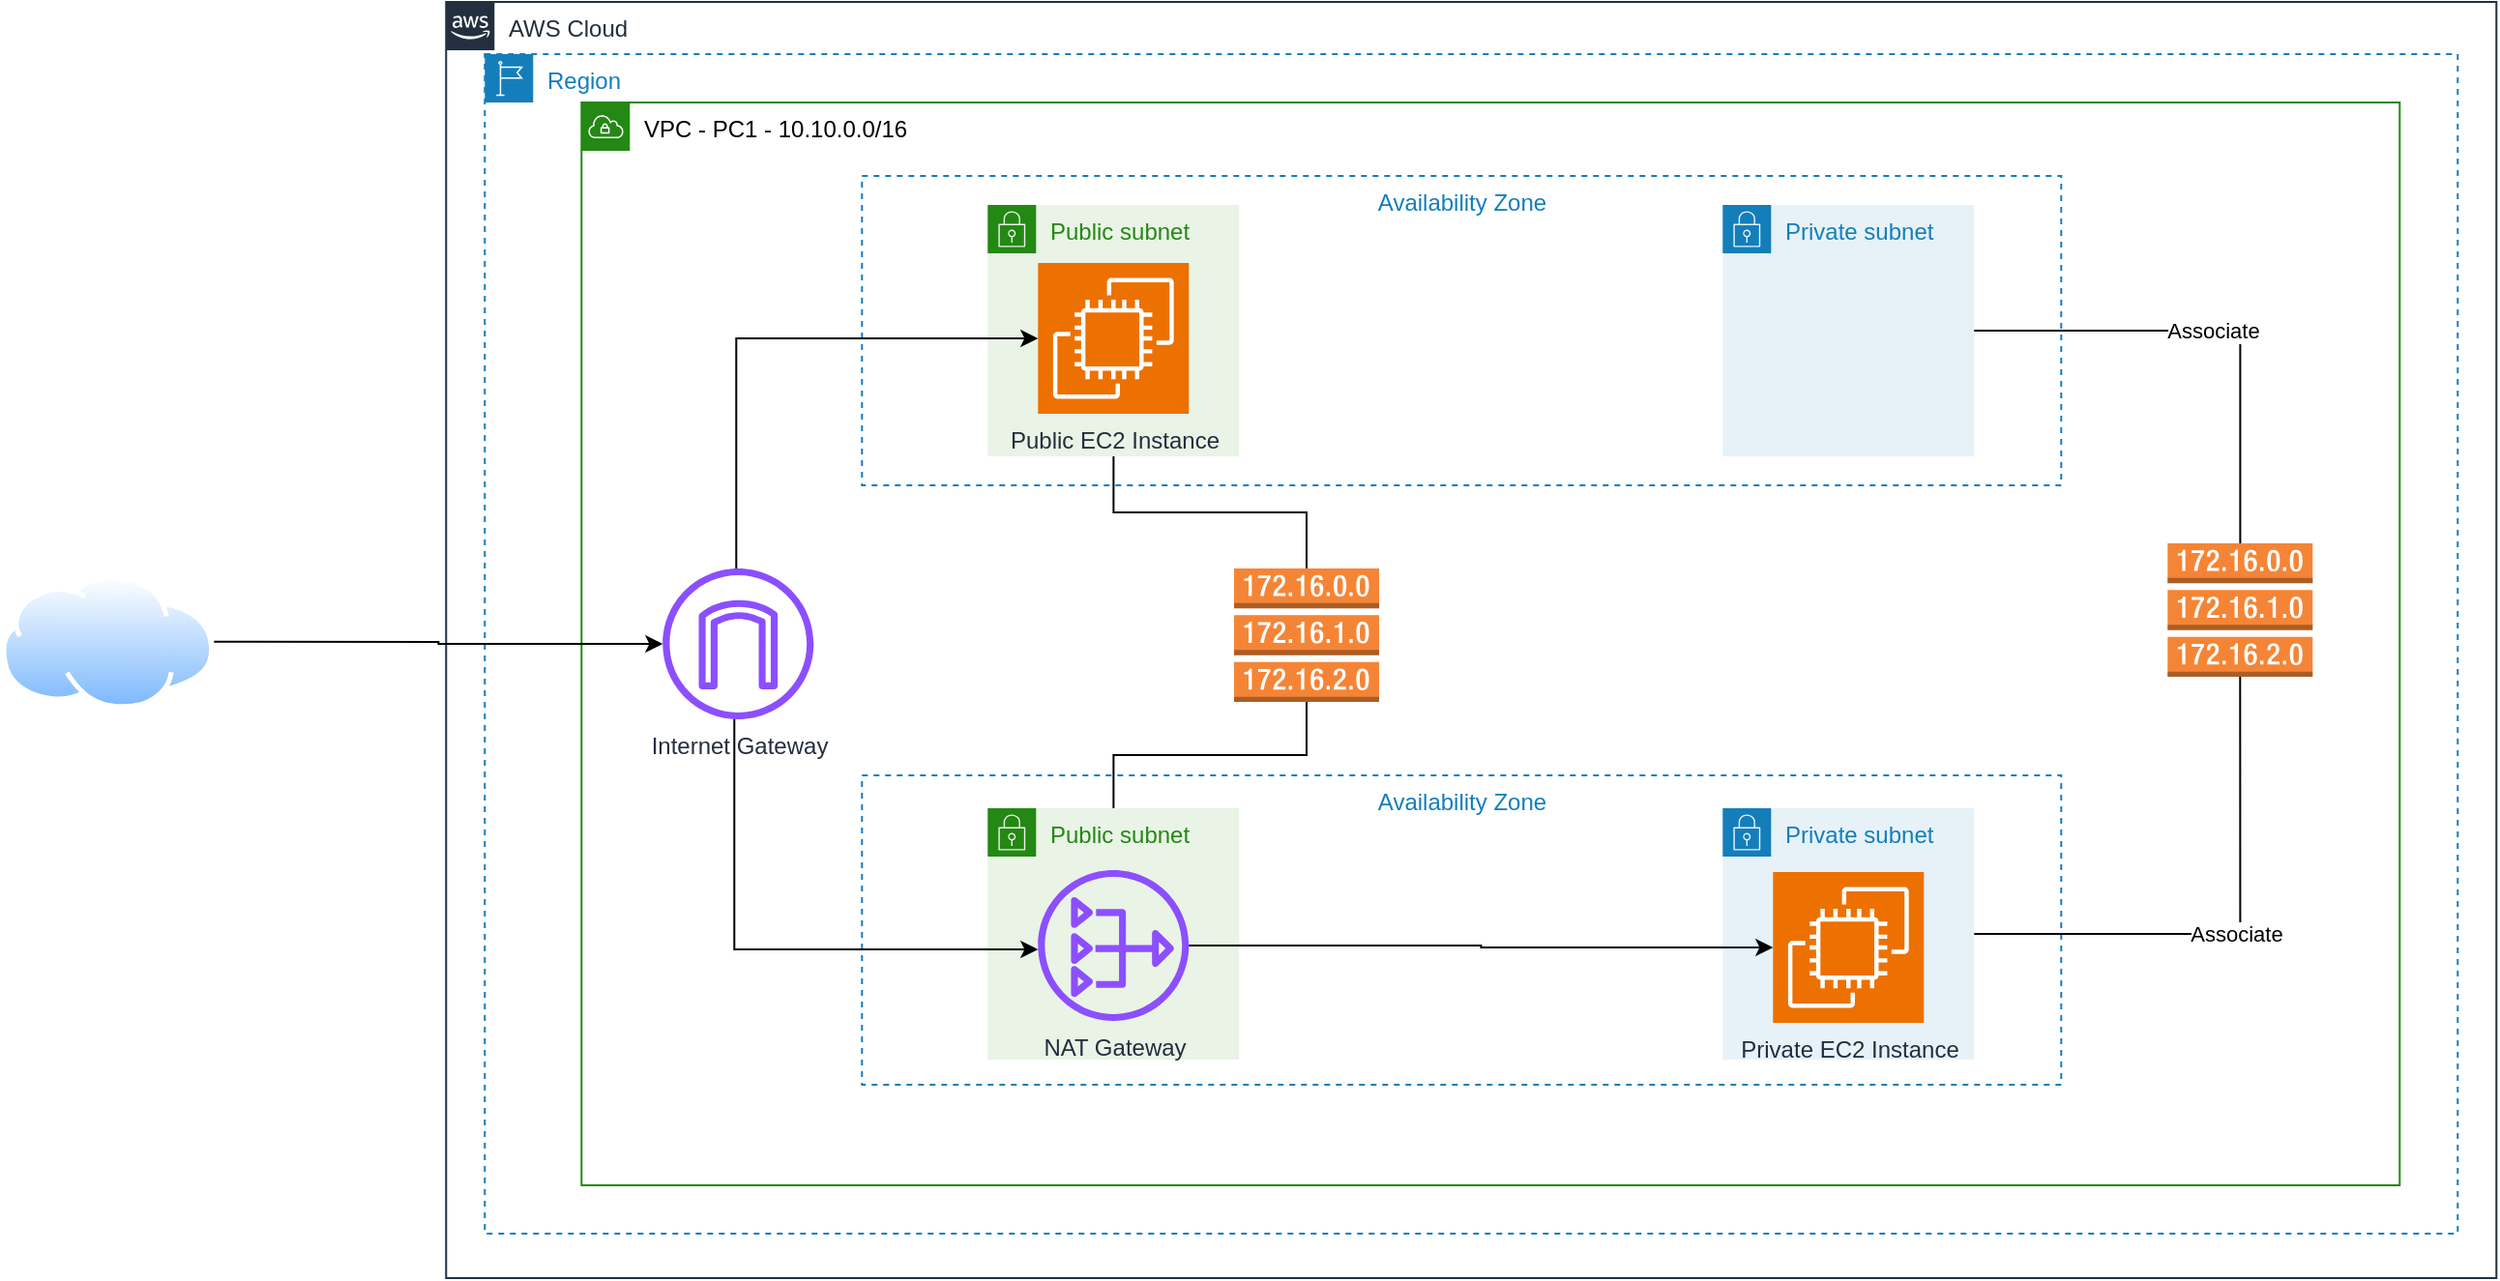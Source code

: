 <mxfile version="21.8.2" type="device" pages="2">
  <diagram name="Page-1" id="Sou4TZmcMqiSRIvOzu2-">
    <mxGraphModel dx="1668" dy="965" grid="1" gridSize="10" guides="1" tooltips="1" connect="1" arrows="1" fold="1" page="1" pageScale="1" pageWidth="1654" pageHeight="1169" math="0" shadow="0">
      <root>
        <mxCell id="0" />
        <mxCell id="1" parent="0" />
        <mxCell id="TC37cvvFxbbLBeFXpX5r-1" value="AWS Cloud" style="points=[[0,0],[0.25,0],[0.5,0],[0.75,0],[1,0],[1,0.25],[1,0.5],[1,0.75],[1,1],[0.75,1],[0.5,1],[0.25,1],[0,1],[0,0.75],[0,0.5],[0,0.25]];outlineConnect=0;gradientColor=none;html=1;whiteSpace=wrap;fontSize=12;fontStyle=0;container=1;pointerEvents=0;collapsible=0;recursiveResize=0;shape=mxgraph.aws4.group;grIcon=mxgraph.aws4.group_aws_cloud_alt;strokeColor=#232F3E;fillColor=none;verticalAlign=top;align=left;spacingLeft=30;fontColor=#232F3E;dashed=0;" parent="1" vertex="1">
          <mxGeometry x="419.65" y="280" width="1060" height="660" as="geometry" />
        </mxCell>
        <mxCell id="TC37cvvFxbbLBeFXpX5r-5" value="Region" style="points=[[0,0],[0.25,0],[0.5,0],[0.75,0],[1,0],[1,0.25],[1,0.5],[1,0.75],[1,1],[0.75,1],[0.5,1],[0.25,1],[0,1],[0,0.75],[0,0.5],[0,0.25]];outlineConnect=0;gradientColor=none;html=1;whiteSpace=wrap;fontSize=12;fontStyle=0;container=1;pointerEvents=0;collapsible=0;recursiveResize=0;shape=mxgraph.aws4.group;grIcon=mxgraph.aws4.group_region;strokeColor=#147EBA;fillColor=none;verticalAlign=top;align=left;spacingLeft=30;fontColor=#147EBA;dashed=1;" parent="TC37cvvFxbbLBeFXpX5r-1" vertex="1">
          <mxGeometry x="20" y="27" width="1020" height="610" as="geometry" />
        </mxCell>
        <mxCell id="TC37cvvFxbbLBeFXpX5r-2" value="&lt;font color=&quot;#000000&quot;&gt;VPC - PC1 - 10.10.0.0/16&lt;/font&gt;" style="points=[[0,0],[0.25,0],[0.5,0],[0.75,0],[1,0],[1,0.25],[1,0.5],[1,0.75],[1,1],[0.75,1],[0.5,1],[0.25,1],[0,1],[0,0.75],[0,0.5],[0,0.25]];outlineConnect=0;gradientColor=none;html=1;whiteSpace=wrap;fontSize=12;fontStyle=0;container=1;pointerEvents=0;collapsible=0;recursiveResize=0;shape=mxgraph.aws4.group;grIcon=mxgraph.aws4.group_vpc;strokeColor=#248814;fillColor=none;verticalAlign=top;align=left;spacingLeft=30;fontColor=#AAB7B8;dashed=0;" parent="TC37cvvFxbbLBeFXpX5r-5" vertex="1">
          <mxGeometry x="50" y="25" width="940" height="560" as="geometry" />
        </mxCell>
        <mxCell id="TC37cvvFxbbLBeFXpX5r-3" value="Availability Zone" style="fillColor=none;strokeColor=#147EBA;dashed=1;verticalAlign=top;fontStyle=0;fontColor=#147EBA;whiteSpace=wrap;html=1;" parent="TC37cvvFxbbLBeFXpX5r-2" vertex="1">
          <mxGeometry x="145" y="38" width="620" height="160" as="geometry" />
        </mxCell>
        <mxCell id="TC37cvvFxbbLBeFXpX5r-4" value="Availability Zone" style="fillColor=none;strokeColor=#147EBA;dashed=1;verticalAlign=top;fontStyle=0;fontColor=#147EBA;whiteSpace=wrap;html=1;" parent="TC37cvvFxbbLBeFXpX5r-2" vertex="1">
          <mxGeometry x="145" y="348" width="620" height="160" as="geometry" />
        </mxCell>
        <mxCell id="TC37cvvFxbbLBeFXpX5r-8" value="Internet Gateway" style="sketch=0;outlineConnect=0;fontColor=#232F3E;gradientColor=none;fillColor=#8C4FFF;strokeColor=none;dashed=0;verticalLabelPosition=bottom;verticalAlign=top;align=center;html=1;fontSize=12;fontStyle=0;aspect=fixed;pointerEvents=1;shape=mxgraph.aws4.internet_gateway;" parent="TC37cvvFxbbLBeFXpX5r-2" vertex="1">
          <mxGeometry x="42" y="241" width="78" height="78" as="geometry" />
        </mxCell>
        <mxCell id="TC37cvvFxbbLBeFXpX5r-10" value="Public subnet" style="points=[[0,0],[0.25,0],[0.5,0],[0.75,0],[1,0],[1,0.25],[1,0.5],[1,0.75],[1,1],[0.75,1],[0.5,1],[0.25,1],[0,1],[0,0.75],[0,0.5],[0,0.25]];outlineConnect=0;gradientColor=none;html=1;whiteSpace=wrap;fontSize=12;fontStyle=0;container=1;pointerEvents=0;collapsible=0;recursiveResize=0;shape=mxgraph.aws4.group;grIcon=mxgraph.aws4.group_security_group;grStroke=0;strokeColor=#248814;fillColor=#E9F3E6;verticalAlign=top;align=left;spacingLeft=30;fontColor=#248814;dashed=0;" parent="TC37cvvFxbbLBeFXpX5r-2" vertex="1">
          <mxGeometry x="210" y="53" width="130" height="130" as="geometry" />
        </mxCell>
        <mxCell id="TC37cvvFxbbLBeFXpX5r-11" value="Private subnet" style="points=[[0,0],[0.25,0],[0.5,0],[0.75,0],[1,0],[1,0.25],[1,0.5],[1,0.75],[1,1],[0.75,1],[0.5,1],[0.25,1],[0,1],[0,0.75],[0,0.5],[0,0.25]];outlineConnect=0;gradientColor=none;html=1;whiteSpace=wrap;fontSize=12;fontStyle=0;container=1;pointerEvents=0;collapsible=0;recursiveResize=0;shape=mxgraph.aws4.group;grIcon=mxgraph.aws4.group_security_group;grStroke=0;strokeColor=#147EBA;fillColor=#E6F2F8;verticalAlign=top;align=left;spacingLeft=30;fontColor=#147EBA;dashed=0;" parent="TC37cvvFxbbLBeFXpX5r-2" vertex="1">
          <mxGeometry x="590" y="53" width="130" height="130" as="geometry" />
        </mxCell>
        <mxCell id="TC37cvvFxbbLBeFXpX5r-12" value="Public subnet" style="points=[[0,0],[0.25,0],[0.5,0],[0.75,0],[1,0],[1,0.25],[1,0.5],[1,0.75],[1,1],[0.75,1],[0.5,1],[0.25,1],[0,1],[0,0.75],[0,0.5],[0,0.25]];outlineConnect=0;gradientColor=none;html=1;whiteSpace=wrap;fontSize=12;fontStyle=0;container=1;pointerEvents=0;collapsible=0;recursiveResize=0;shape=mxgraph.aws4.group;grIcon=mxgraph.aws4.group_security_group;grStroke=0;strokeColor=#248814;fillColor=#E9F3E6;verticalAlign=top;align=left;spacingLeft=30;fontColor=#248814;dashed=0;" parent="TC37cvvFxbbLBeFXpX5r-2" vertex="1">
          <mxGeometry x="210" y="365" width="130" height="130" as="geometry" />
        </mxCell>
        <mxCell id="7DujUE9EhOmKK1CnmsFV-1" value="NAT Gateway" style="sketch=0;outlineConnect=0;fontColor=#232F3E;gradientColor=none;fillColor=#8C4FFF;strokeColor=none;dashed=0;verticalLabelPosition=bottom;verticalAlign=top;align=center;html=1;fontSize=12;fontStyle=0;aspect=fixed;pointerEvents=1;shape=mxgraph.aws4.nat_gateway;" parent="TC37cvvFxbbLBeFXpX5r-12" vertex="1">
          <mxGeometry x="26" y="32" width="78" height="78" as="geometry" />
        </mxCell>
        <mxCell id="TC37cvvFxbbLBeFXpX5r-13" value="Private subnet" style="points=[[0,0],[0.25,0],[0.5,0],[0.75,0],[1,0],[1,0.25],[1,0.5],[1,0.75],[1,1],[0.75,1],[0.5,1],[0.25,1],[0,1],[0,0.75],[0,0.5],[0,0.25]];outlineConnect=0;gradientColor=none;html=1;whiteSpace=wrap;fontSize=12;fontStyle=0;container=1;pointerEvents=0;collapsible=0;recursiveResize=0;shape=mxgraph.aws4.group;grIcon=mxgraph.aws4.group_security_group;grStroke=0;strokeColor=#147EBA;fillColor=#E6F2F8;verticalAlign=top;align=left;spacingLeft=30;fontColor=#147EBA;dashed=0;" parent="TC37cvvFxbbLBeFXpX5r-2" vertex="1">
          <mxGeometry x="590" y="365" width="130" height="130" as="geometry" />
        </mxCell>
        <mxCell id="7DujUE9EhOmKK1CnmsFV-4" value="Private EC2 Instance" style="sketch=0;points=[[0,0,0],[0.25,0,0],[0.5,0,0],[0.75,0,0],[1,0,0],[0,1,0],[0.25,1,0],[0.5,1,0],[0.75,1,0],[1,1,0],[0,0.25,0],[0,0.5,0],[0,0.75,0],[1,0.25,0],[1,0.5,0],[1,0.75,0]];outlineConnect=0;fontColor=#232F3E;fillColor=#ED7100;strokeColor=#ffffff;dashed=0;verticalLabelPosition=bottom;verticalAlign=top;align=center;html=1;fontSize=12;fontStyle=0;aspect=fixed;shape=mxgraph.aws4.resourceIcon;resIcon=mxgraph.aws4.ec2;" parent="TC37cvvFxbbLBeFXpX5r-13" vertex="1">
          <mxGeometry x="26" y="33" width="78" height="78" as="geometry" />
        </mxCell>
        <mxCell id="7DujUE9EhOmKK1CnmsFV-3" value="Public EC2 Instance" style="sketch=0;points=[[0,0,0],[0.25,0,0],[0.5,0,0],[0.75,0,0],[1,0,0],[0,1,0],[0.25,1,0],[0.5,1,0],[0.75,1,0],[1,1,0],[0,0.25,0],[0,0.5,0],[0,0.75,0],[1,0.25,0],[1,0.5,0],[1,0.75,0]];outlineConnect=0;fontColor=#232F3E;fillColor=#ED7100;strokeColor=#ffffff;dashed=0;verticalLabelPosition=bottom;verticalAlign=top;align=center;html=1;fontSize=12;fontStyle=0;aspect=fixed;shape=mxgraph.aws4.resourceIcon;resIcon=mxgraph.aws4.ec2;" parent="TC37cvvFxbbLBeFXpX5r-2" vertex="1">
          <mxGeometry x="236" y="83" width="78" height="78" as="geometry" />
        </mxCell>
        <mxCell id="7DujUE9EhOmKK1CnmsFV-7" style="edgeStyle=orthogonalEdgeStyle;rounded=0;orthogonalLoop=1;jettySize=auto;html=1;entryX=0;entryY=0.5;entryDx=0;entryDy=0;entryPerimeter=0;" parent="TC37cvvFxbbLBeFXpX5r-2" source="TC37cvvFxbbLBeFXpX5r-8" target="7DujUE9EhOmKK1CnmsFV-3" edge="1">
          <mxGeometry relative="1" as="geometry">
            <Array as="points">
              <mxPoint x="80" y="122" />
            </Array>
          </mxGeometry>
        </mxCell>
        <mxCell id="7DujUE9EhOmKK1CnmsFV-8" style="edgeStyle=orthogonalEdgeStyle;rounded=0;orthogonalLoop=1;jettySize=auto;html=1;" parent="TC37cvvFxbbLBeFXpX5r-2" source="TC37cvvFxbbLBeFXpX5r-8" target="7DujUE9EhOmKK1CnmsFV-1" edge="1">
          <mxGeometry relative="1" as="geometry">
            <Array as="points">
              <mxPoint x="79" y="438" />
            </Array>
          </mxGeometry>
        </mxCell>
        <mxCell id="7DujUE9EhOmKK1CnmsFV-9" style="edgeStyle=orthogonalEdgeStyle;rounded=0;orthogonalLoop=1;jettySize=auto;html=1;entryX=0;entryY=0.5;entryDx=0;entryDy=0;entryPerimeter=0;" parent="TC37cvvFxbbLBeFXpX5r-2" source="7DujUE9EhOmKK1CnmsFV-1" target="7DujUE9EhOmKK1CnmsFV-4" edge="1">
          <mxGeometry relative="1" as="geometry" />
        </mxCell>
        <mxCell id="7DujUE9EhOmKK1CnmsFV-17" value="Associate" style="edgeStyle=orthogonalEdgeStyle;rounded=0;orthogonalLoop=1;jettySize=auto;html=1;endArrow=none;endFill=0;" parent="TC37cvvFxbbLBeFXpX5r-2" source="7DujUE9EhOmKK1CnmsFV-15" target="TC37cvvFxbbLBeFXpX5r-11" edge="1">
          <mxGeometry relative="1" as="geometry">
            <Array as="points">
              <mxPoint x="858" y="118" />
            </Array>
          </mxGeometry>
        </mxCell>
        <mxCell id="7DujUE9EhOmKK1CnmsFV-15" value="" style="outlineConnect=0;dashed=0;verticalLabelPosition=bottom;verticalAlign=top;align=center;html=1;shape=mxgraph.aws3.route_table;fillColor=#F58536;gradientColor=none;" parent="TC37cvvFxbbLBeFXpX5r-2" vertex="1">
          <mxGeometry x="820" y="228" width="75" height="69" as="geometry" />
        </mxCell>
        <mxCell id="7DujUE9EhOmKK1CnmsFV-16" value="Associate" style="edgeStyle=orthogonalEdgeStyle;rounded=0;orthogonalLoop=1;jettySize=auto;html=1;entryX=0.5;entryY=1;entryDx=0;entryDy=0;entryPerimeter=0;endArrow=none;endFill=0;" parent="TC37cvvFxbbLBeFXpX5r-2" source="TC37cvvFxbbLBeFXpX5r-13" target="7DujUE9EhOmKK1CnmsFV-15" edge="1">
          <mxGeometry relative="1" as="geometry" />
        </mxCell>
        <mxCell id="7DujUE9EhOmKK1CnmsFV-20" style="edgeStyle=orthogonalEdgeStyle;rounded=0;orthogonalLoop=1;jettySize=auto;html=1;endArrow=none;endFill=0;" parent="TC37cvvFxbbLBeFXpX5r-2" source="7DujUE9EhOmKK1CnmsFV-18" target="TC37cvvFxbbLBeFXpX5r-10" edge="1">
          <mxGeometry relative="1" as="geometry" />
        </mxCell>
        <mxCell id="7DujUE9EhOmKK1CnmsFV-18" value="" style="outlineConnect=0;dashed=0;verticalLabelPosition=bottom;verticalAlign=top;align=center;html=1;shape=mxgraph.aws3.route_table;fillColor=#F58536;gradientColor=none;" parent="TC37cvvFxbbLBeFXpX5r-2" vertex="1">
          <mxGeometry x="337.35" y="241" width="75" height="69" as="geometry" />
        </mxCell>
        <mxCell id="7DujUE9EhOmKK1CnmsFV-19" style="edgeStyle=orthogonalEdgeStyle;rounded=0;orthogonalLoop=1;jettySize=auto;html=1;entryX=0.5;entryY=1;entryDx=0;entryDy=0;entryPerimeter=0;endArrow=none;endFill=0;" parent="TC37cvvFxbbLBeFXpX5r-2" source="TC37cvvFxbbLBeFXpX5r-12" target="7DujUE9EhOmKK1CnmsFV-18" edge="1">
          <mxGeometry relative="1" as="geometry" />
        </mxCell>
        <mxCell id="TC37cvvFxbbLBeFXpX5r-9" style="edgeStyle=orthogonalEdgeStyle;rounded=0;orthogonalLoop=1;jettySize=auto;html=1;" parent="1" source="TC37cvvFxbbLBeFXpX5r-7" target="TC37cvvFxbbLBeFXpX5r-8" edge="1">
          <mxGeometry relative="1" as="geometry" />
        </mxCell>
        <mxCell id="TC37cvvFxbbLBeFXpX5r-7" value="" style="image;aspect=fixed;perimeter=ellipsePerimeter;html=1;align=center;shadow=0;dashed=0;spacingTop=3;image=img/lib/active_directory/internet_cloud.svg;direction=south;rotation=-90;" parent="1" vertex="1">
          <mxGeometry x="210" y="556" width="69.3" height="110" as="geometry" />
        </mxCell>
      </root>
    </mxGraphModel>
  </diagram>
  <diagram id="ltXytLsRTEtjs5P1zlHc" name="Page-2">
    <mxGraphModel dx="1418" dy="820" grid="1" gridSize="10" guides="1" tooltips="1" connect="1" arrows="1" fold="1" page="1" pageScale="1" pageWidth="1654" pageHeight="1169" math="0" shadow="0">
      <root>
        <mxCell id="0" />
        <mxCell id="1" parent="0" />
        <mxCell id="DAj-nFAntdS_QmzrlqL4-1" value="AWS Cloud" style="points=[[0,0],[0.25,0],[0.5,0],[0.75,0],[1,0],[1,0.25],[1,0.5],[1,0.75],[1,1],[0.75,1],[0.5,1],[0.25,1],[0,1],[0,0.75],[0,0.5],[0,0.25]];outlineConnect=0;gradientColor=none;html=1;whiteSpace=wrap;fontSize=12;fontStyle=0;container=1;pointerEvents=0;collapsible=0;recursiveResize=0;shape=mxgraph.aws4.group;grIcon=mxgraph.aws4.group_aws_cloud_alt;strokeColor=#232F3E;fillColor=none;verticalAlign=top;align=left;spacingLeft=30;fontColor=#232F3E;dashed=0;" vertex="1" parent="1">
          <mxGeometry x="200" y="150" width="1150" height="760" as="geometry" />
        </mxCell>
        <mxCell id="V0fyNV9CxH96ygOuDA61-2" value="Region" style="points=[[0,0],[0.25,0],[0.5,0],[0.75,0],[1,0],[1,0.25],[1,0.5],[1,0.75],[1,1],[0.75,1],[0.5,1],[0.25,1],[0,1],[0,0.75],[0,0.5],[0,0.25]];outlineConnect=0;gradientColor=none;html=1;whiteSpace=wrap;fontSize=12;fontStyle=0;container=1;pointerEvents=0;collapsible=0;recursiveResize=0;shape=mxgraph.aws4.group;grIcon=mxgraph.aws4.group_region;strokeColor=#147EBA;fillColor=none;verticalAlign=top;align=left;spacingLeft=30;fontColor=#147EBA;dashed=1;" vertex="1" parent="DAj-nFAntdS_QmzrlqL4-1">
          <mxGeometry x="100" y="50" width="950" height="650" as="geometry" />
        </mxCell>
        <mxCell id="DAj-nFAntdS_QmzrlqL4-6" value="EC2 Instance" style="sketch=0;points=[[0,0,0],[0.25,0,0],[0.5,0,0],[0.75,0,0],[1,0,0],[0,1,0],[0.25,1,0],[0.5,1,0],[0.75,1,0],[1,1,0],[0,0.25,0],[0,0.5,0],[0,0.75,0],[1,0.25,0],[1,0.5,0],[1,0.75,0]];outlineConnect=0;fontColor=#232F3E;fillColor=#ED7100;strokeColor=#ffffff;dashed=0;verticalLabelPosition=bottom;verticalAlign=top;align=center;html=1;fontSize=12;fontStyle=0;aspect=fixed;shape=mxgraph.aws4.resourceIcon;resIcon=mxgraph.aws4.ec2;" vertex="1" parent="V0fyNV9CxH96ygOuDA61-2">
          <mxGeometry x="150" y="90" width="105" height="105" as="geometry" />
        </mxCell>
        <mxCell id="V0fyNV9CxH96ygOuDA61-3" value="VPC" style="points=[[0,0],[0.25,0],[0.5,0],[0.75,0],[1,0],[1,0.25],[1,0.5],[1,0.75],[1,1],[0.75,1],[0.5,1],[0.25,1],[0,1],[0,0.75],[0,0.5],[0,0.25]];outlineConnect=0;gradientColor=none;html=1;whiteSpace=wrap;fontSize=12;fontStyle=0;container=1;pointerEvents=0;collapsible=0;recursiveResize=0;shape=mxgraph.aws4.group;grIcon=mxgraph.aws4.group_vpc;strokeColor=#248814;fillColor=none;verticalAlign=top;align=left;spacingLeft=30;fontColor=#AAB7B8;dashed=0;" vertex="1" parent="V0fyNV9CxH96ygOuDA61-2">
          <mxGeometry x="112.5" y="440" width="180" height="180" as="geometry" />
        </mxCell>
        <mxCell id="V0fyNV9CxH96ygOuDA61-4" value="EC2 Instance" style="sketch=0;points=[[0,0,0],[0.25,0,0],[0.5,0,0],[0.75,0,0],[1,0,0],[0,1,0],[0.25,1,0],[0.5,1,0],[0.75,1,0],[1,1,0],[0,0.25,0],[0,0.5,0],[0,0.75,0],[1,0.25,0],[1,0.5,0],[1,0.75,0]];outlineConnect=0;fontColor=#232F3E;fillColor=#ED7100;strokeColor=#ffffff;dashed=0;verticalLabelPosition=bottom;verticalAlign=top;align=center;html=1;fontSize=12;fontStyle=0;aspect=fixed;shape=mxgraph.aws4.resourceIcon;resIcon=mxgraph.aws4.ec2;" vertex="1" parent="V0fyNV9CxH96ygOuDA61-2">
          <mxGeometry x="152.5" y="480" width="105" height="105" as="geometry" />
        </mxCell>
        <mxCell id="V0fyNV9CxH96ygOuDA61-5" value="VPC" style="points=[[0,0],[0.25,0],[0.5,0],[0.75,0],[1,0],[1,0.25],[1,0.5],[1,0.75],[1,1],[0.75,1],[0.5,1],[0.25,1],[0,1],[0,0.75],[0,0.5],[0,0.25]];outlineConnect=0;gradientColor=none;html=1;whiteSpace=wrap;fontSize=12;fontStyle=0;container=1;pointerEvents=0;collapsible=0;recursiveResize=0;shape=mxgraph.aws4.group;grIcon=mxgraph.aws4.group_vpc;strokeColor=#248814;fillColor=none;verticalAlign=top;align=left;spacingLeft=30;fontColor=#AAB7B8;dashed=0;" vertex="1" parent="V0fyNV9CxH96ygOuDA61-2">
          <mxGeometry x="680" y="52.5" width="180" height="180" as="geometry" />
        </mxCell>
        <mxCell id="V0fyNV9CxH96ygOuDA61-6" value="EC2 Instance" style="sketch=0;points=[[0,0,0],[0.25,0,0],[0.5,0,0],[0.75,0,0],[1,0,0],[0,1,0],[0.25,1,0],[0.5,1,0],[0.75,1,0],[1,1,0],[0,0.25,0],[0,0.5,0],[0,0.75,0],[1,0.25,0],[1,0.5,0],[1,0.75,0]];outlineConnect=0;fontColor=#232F3E;fillColor=#ED7100;strokeColor=#ffffff;dashed=0;verticalLabelPosition=bottom;verticalAlign=top;align=center;html=1;fontSize=12;fontStyle=0;aspect=fixed;shape=mxgraph.aws4.resourceIcon;resIcon=mxgraph.aws4.ec2;" vertex="1" parent="V0fyNV9CxH96ygOuDA61-2">
          <mxGeometry x="720" y="92.5" width="105" height="105" as="geometry" />
        </mxCell>
        <mxCell id="V0fyNV9CxH96ygOuDA61-7" value="VPC" style="points=[[0,0],[0.25,0],[0.5,0],[0.75,0],[1,0],[1,0.25],[1,0.5],[1,0.75],[1,1],[0.75,1],[0.5,1],[0.25,1],[0,1],[0,0.75],[0,0.5],[0,0.25]];outlineConnect=0;gradientColor=none;html=1;whiteSpace=wrap;fontSize=12;fontStyle=0;container=1;pointerEvents=0;collapsible=0;recursiveResize=0;shape=mxgraph.aws4.group;grIcon=mxgraph.aws4.group_vpc;strokeColor=#248814;fillColor=none;verticalAlign=top;align=left;spacingLeft=30;fontColor=#AAB7B8;dashed=0;" vertex="1" parent="V0fyNV9CxH96ygOuDA61-2">
          <mxGeometry x="682.5" y="440" width="180" height="180" as="geometry" />
        </mxCell>
        <mxCell id="V0fyNV9CxH96ygOuDA61-8" value="EC2 Instance" style="sketch=0;points=[[0,0,0],[0.25,0,0],[0.5,0,0],[0.75,0,0],[1,0,0],[0,1,0],[0.25,1,0],[0.5,1,0],[0.75,1,0],[1,1,0],[0,0.25,0],[0,0.5,0],[0,0.75,0],[1,0.25,0],[1,0.5,0],[1,0.75,0]];outlineConnect=0;fontColor=#232F3E;fillColor=#ED7100;strokeColor=#ffffff;dashed=0;verticalLabelPosition=bottom;verticalAlign=top;align=center;html=1;fontSize=12;fontStyle=0;aspect=fixed;shape=mxgraph.aws4.resourceIcon;resIcon=mxgraph.aws4.ec2;" vertex="1" parent="V0fyNV9CxH96ygOuDA61-2">
          <mxGeometry x="722.5" y="480" width="105" height="105" as="geometry" />
        </mxCell>
        <mxCell id="V0fyNV9CxH96ygOuDA61-1" value="Transit Gateway" style="sketch=0;points=[[0,0,0],[0.25,0,0],[0.5,0,0],[0.75,0,0],[1,0,0],[0,1,0],[0.25,1,0],[0.5,1,0],[0.75,1,0],[1,1,0],[0,0.25,0],[0,0.5,0],[0,0.75,0],[1,0.25,0],[1,0.5,0],[1,0.75,0]];outlineConnect=0;fontColor=#232F3E;fillColor=#8C4FFF;strokeColor=#ffffff;dashed=0;verticalLabelPosition=bottom;verticalAlign=top;align=center;html=1;fontSize=12;fontStyle=0;aspect=fixed;shape=mxgraph.aws4.resourceIcon;resIcon=mxgraph.aws4.transit_gateway;" vertex="1" parent="V0fyNV9CxH96ygOuDA61-2">
          <mxGeometry x="410" y="270" width="130" height="130" as="geometry" />
        </mxCell>
        <mxCell id="DAj-nFAntdS_QmzrlqL4-2" value="VPC" style="points=[[0,0],[0.25,0],[0.5,0],[0.75,0],[1,0],[1,0.25],[1,0.5],[1,0.75],[1,1],[0.75,1],[0.5,1],[0.25,1],[0,1],[0,0.75],[0,0.5],[0,0.25]];outlineConnect=0;gradientColor=none;html=1;whiteSpace=wrap;fontSize=12;fontStyle=0;container=1;pointerEvents=0;collapsible=0;recursiveResize=0;shape=mxgraph.aws4.group;grIcon=mxgraph.aws4.group_vpc;strokeColor=#248814;fillColor=none;verticalAlign=top;align=left;spacingLeft=30;fontColor=#AAB7B8;dashed=0;" vertex="1" parent="V0fyNV9CxH96ygOuDA61-2">
          <mxGeometry x="112.5" y="52.5" width="180" height="180" as="geometry" />
        </mxCell>
        <mxCell id="V0fyNV9CxH96ygOuDA61-10" style="edgeStyle=orthogonalEdgeStyle;rounded=0;orthogonalLoop=1;jettySize=auto;html=1;entryX=1;entryY=0.5;entryDx=0;entryDy=0;entryPerimeter=0;" edge="1" parent="V0fyNV9CxH96ygOuDA61-2" source="V0fyNV9CxH96ygOuDA61-5" target="V0fyNV9CxH96ygOuDA61-1">
          <mxGeometry relative="1" as="geometry" />
        </mxCell>
        <mxCell id="V0fyNV9CxH96ygOuDA61-12" style="edgeStyle=orthogonalEdgeStyle;rounded=0;orthogonalLoop=1;jettySize=auto;html=1;entryX=0;entryY=0.5;entryDx=0;entryDy=0;entryPerimeter=0;" edge="1" parent="V0fyNV9CxH96ygOuDA61-2" source="V0fyNV9CxH96ygOuDA61-3" target="V0fyNV9CxH96ygOuDA61-1">
          <mxGeometry relative="1" as="geometry" />
        </mxCell>
        <mxCell id="V0fyNV9CxH96ygOuDA61-13" style="edgeStyle=orthogonalEdgeStyle;rounded=0;orthogonalLoop=1;jettySize=auto;html=1;entryX=1;entryY=0.5;entryDx=0;entryDy=0;entryPerimeter=0;" edge="1" parent="V0fyNV9CxH96ygOuDA61-2" source="V0fyNV9CxH96ygOuDA61-7" target="V0fyNV9CxH96ygOuDA61-1">
          <mxGeometry relative="1" as="geometry" />
        </mxCell>
        <mxCell id="V0fyNV9CxH96ygOuDA61-14" style="edgeStyle=orthogonalEdgeStyle;rounded=0;orthogonalLoop=1;jettySize=auto;html=1;entryX=0;entryY=0.5;entryDx=0;entryDy=0;entryPerimeter=0;" edge="1" parent="V0fyNV9CxH96ygOuDA61-2" source="DAj-nFAntdS_QmzrlqL4-2" target="V0fyNV9CxH96ygOuDA61-1">
          <mxGeometry relative="1" as="geometry" />
        </mxCell>
      </root>
    </mxGraphModel>
  </diagram>
</mxfile>
